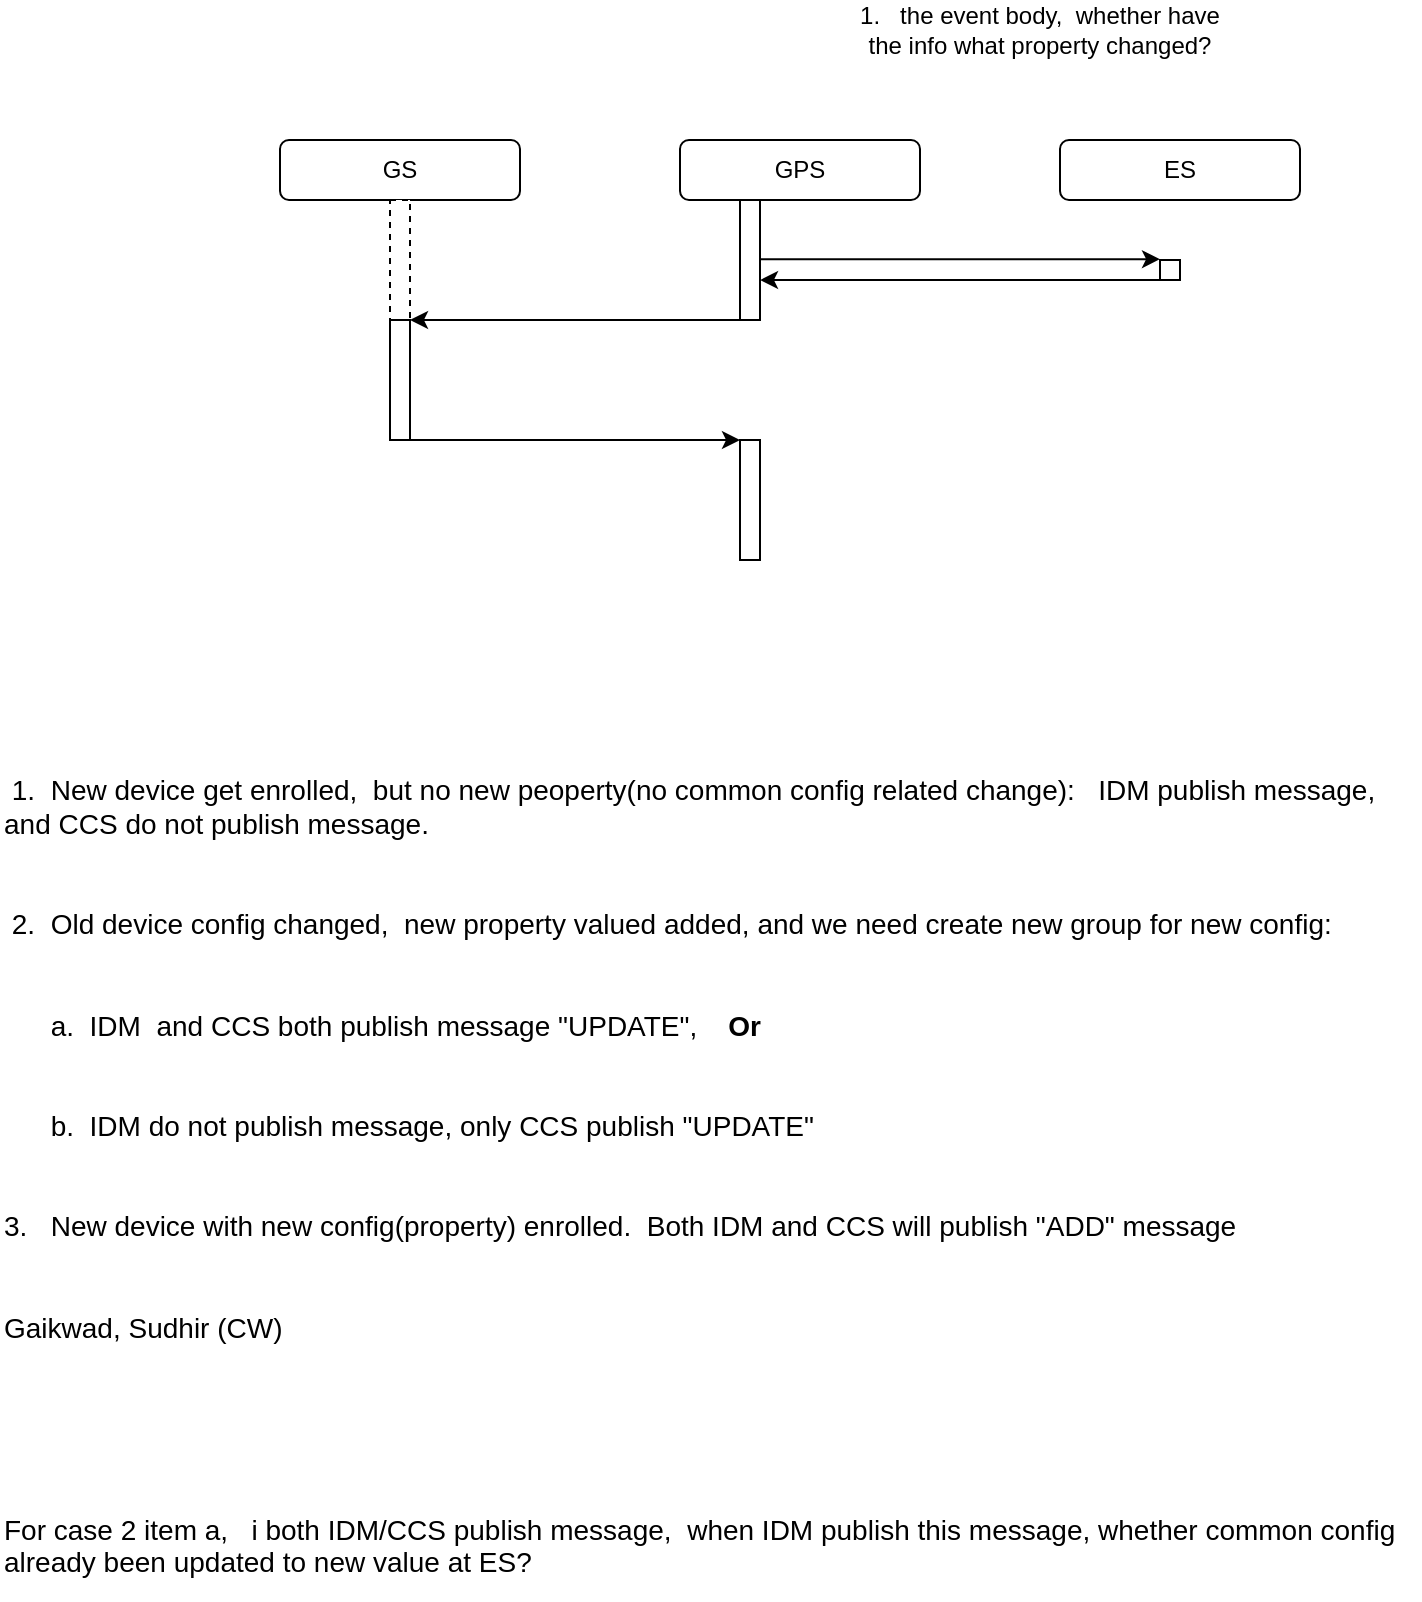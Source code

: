 <mxfile version="13.5.5" type="github">
  <diagram id="SI-UAyGJUX2k1_hjnq8z" name="Page-1">
    <mxGraphModel dx="1323" dy="753" grid="1" gridSize="10" guides="1" tooltips="1" connect="1" arrows="1" fold="1" page="1" pageScale="1" pageWidth="850" pageHeight="1100" math="0" shadow="0">
      <root>
        <mxCell id="0" />
        <mxCell id="1" parent="0" />
        <mxCell id="ELF9q3HjsOgszbMvDCLA-1" value="GS" style="rounded=1;whiteSpace=wrap;html=1;" vertex="1" parent="1">
          <mxGeometry x="190" y="140" width="120" height="30" as="geometry" />
        </mxCell>
        <mxCell id="ELF9q3HjsOgszbMvDCLA-2" value="GPS" style="rounded=1;whiteSpace=wrap;html=1;" vertex="1" parent="1">
          <mxGeometry x="390" y="140" width="120" height="30" as="geometry" />
        </mxCell>
        <mxCell id="ELF9q3HjsOgszbMvDCLA-3" value="" style="rounded=0;whiteSpace=wrap;html=1;dashed=1;" vertex="1" parent="1">
          <mxGeometry x="245" y="170" width="10" height="60" as="geometry" />
        </mxCell>
        <mxCell id="ELF9q3HjsOgszbMvDCLA-4" value="" style="rounded=0;whiteSpace=wrap;html=1;" vertex="1" parent="1">
          <mxGeometry x="245" y="230" width="10" height="60" as="geometry" />
        </mxCell>
        <mxCell id="ELF9q3HjsOgszbMvDCLA-8" value="" style="rounded=0;whiteSpace=wrap;html=1;" vertex="1" parent="1">
          <mxGeometry x="420" y="170" width="10" height="60" as="geometry" />
        </mxCell>
        <mxCell id="ELF9q3HjsOgszbMvDCLA-11" value="" style="endArrow=classic;html=1;entryX=1;entryY=0;entryDx=0;entryDy=0;exitX=0;exitY=1;exitDx=0;exitDy=0;" edge="1" parent="1" source="ELF9q3HjsOgszbMvDCLA-8" target="ELF9q3HjsOgszbMvDCLA-4">
          <mxGeometry width="50" height="50" relative="1" as="geometry">
            <mxPoint x="750" y="370" as="sourcePoint" />
            <mxPoint x="800" y="320" as="targetPoint" />
          </mxGeometry>
        </mxCell>
        <mxCell id="ELF9q3HjsOgszbMvDCLA-12" value="" style="endArrow=classic;html=1;" edge="1" parent="1">
          <mxGeometry width="50" height="50" relative="1" as="geometry">
            <mxPoint x="255" y="290" as="sourcePoint" />
            <mxPoint x="420" y="290" as="targetPoint" />
          </mxGeometry>
        </mxCell>
        <mxCell id="ELF9q3HjsOgszbMvDCLA-13" value="" style="rounded=0;whiteSpace=wrap;html=1;" vertex="1" parent="1">
          <mxGeometry x="420" y="290" width="10" height="60" as="geometry" />
        </mxCell>
        <mxCell id="ELF9q3HjsOgszbMvDCLA-14" value="1.&amp;nbsp; &amp;nbsp;the event body,&amp;nbsp; whether have the info what property changed?" style="text;html=1;strokeColor=none;fillColor=none;align=center;verticalAlign=middle;whiteSpace=wrap;rounded=0;" vertex="1" parent="1">
          <mxGeometry x="470" y="70" width="200" height="30" as="geometry" />
        </mxCell>
        <mxCell id="ELF9q3HjsOgszbMvDCLA-16" value="ES" style="rounded=1;whiteSpace=wrap;html=1;" vertex="1" parent="1">
          <mxGeometry x="580" y="140" width="120" height="30" as="geometry" />
        </mxCell>
        <mxCell id="ELF9q3HjsOgszbMvDCLA-17" value="" style="rounded=0;whiteSpace=wrap;html=1;" vertex="1" parent="1">
          <mxGeometry x="630" y="200" width="10" height="10" as="geometry" />
        </mxCell>
        <mxCell id="ELF9q3HjsOgszbMvDCLA-18" value="" style="endArrow=classic;html=1;" edge="1" parent="1">
          <mxGeometry width="50" height="50" relative="1" as="geometry">
            <mxPoint x="430" y="199.58" as="sourcePoint" />
            <mxPoint x="630" y="199.58" as="targetPoint" />
          </mxGeometry>
        </mxCell>
        <mxCell id="ELF9q3HjsOgszbMvDCLA-19" value="" style="endArrow=classic;html=1;exitX=0;exitY=1;exitDx=0;exitDy=0;entryX=1;entryY=0.667;entryDx=0;entryDy=0;entryPerimeter=0;" edge="1" parent="1" source="ELF9q3HjsOgszbMvDCLA-17" target="ELF9q3HjsOgszbMvDCLA-8">
          <mxGeometry width="50" height="50" relative="1" as="geometry">
            <mxPoint x="440" y="209.58" as="sourcePoint" />
            <mxPoint x="530" y="340" as="targetPoint" />
          </mxGeometry>
        </mxCell>
        <mxCell id="ELF9q3HjsOgszbMvDCLA-20" value="&lt;div style=&quot;box-sizing: border-box; font-size: 14px; font-style: normal; font-weight: 400; letter-spacing: normal; text-indent: 0px; text-transform: none; word-spacing: 0px;&quot;&gt;&lt;div&gt;&amp;nbsp;1.&amp;nbsp; New device get enrolled,&amp;nbsp; but no new peoperty(no common config related change):&amp;nbsp; &amp;nbsp;IDM publish message, and CCS do not publish message.&lt;/div&gt;&#xa;&#xa;&lt;div&gt;&amp;nbsp;2.&amp;nbsp; Old device config changed,&amp;nbsp; new property valued added, and we need create new group for new config:&amp;nbsp;&lt;/div&gt;&#xa;&#xa;&lt;div&gt;&amp;nbsp; &amp;nbsp; &amp;nbsp; a.&amp;nbsp; IDM&amp;nbsp; and CCS both publish message &quot;UPDATE&quot;,&amp;nbsp; &amp;nbsp; &lt;strong&gt;Or &lt;/strong&gt;&lt;/div&gt;&#xa;&#xa;&lt;div&gt;&amp;nbsp; &amp;nbsp; &amp;nbsp; b.&amp;nbsp; IDM do not publish message, only CCS publish &quot;UPDATE&quot;&lt;/div&gt;&#xa;&#xa;&lt;div&gt;3.&amp;nbsp; &amp;nbsp;New device with new config(property) enrolled.&amp;nbsp; Both IDM and CCS will publish &quot;ADD&quot; message&lt;/div&gt;&#xa;&#xa;&lt;div&gt;&lt;span itemscope=&quot;&quot; class=&quot;at-mentions-focus person-card-hover&quot; tabindex=&quot;0&quot;&gt;Gaikwad, Sudhir (CW)&lt;/span&gt;&lt;/div&gt;&#xa;&#xa;&lt;div&gt;&amp;nbsp;&lt;/div&gt;&#xa;&#xa;&lt;div&gt;For case 2 item a,&amp;nbsp; &amp;nbsp;i both IDM/CCS publish message,&amp;nbsp; when IDM publish this message, whether common config already been updated to new value at ES?&lt;/div&gt;&lt;/div&gt;" style="text;whiteSpace=wrap;html=1;" vertex="1" parent="1">
          <mxGeometry x="50" y="450" width="710" height="420" as="geometry" />
        </mxCell>
      </root>
    </mxGraphModel>
  </diagram>
</mxfile>
